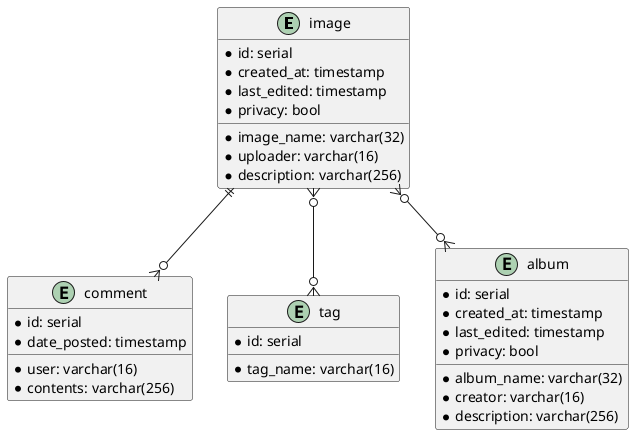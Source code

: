 @startuml
entity image {
* id: serial
* image_name: varchar(32)
* uploader: varchar(16)
* created_at: timestamp
* last_edited: timestamp
* description: varchar(256)
* privacy: bool
  
}

entity comment {
*id: serial
*user: varchar(16)
*contents: varchar(256)
*date_posted: timestamp

}

entity tag {
*id: serial
*tag_name: varchar(16)
}

entity album {
*id: serial
*album_name: varchar(32)
*creator: varchar(16)
*description: varchar(256)
*created_at: timestamp
*last_edited: timestamp
*privacy: bool
}

image }o--o{ tag 
image }o--o{ album
image ||--o{ comment


@enduml

